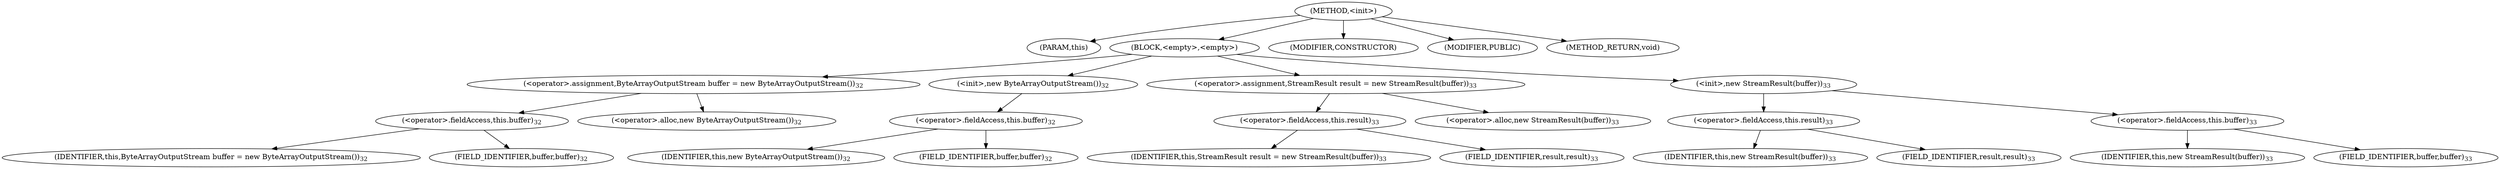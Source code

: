 digraph "&lt;init&gt;" {  
"45" [label = <(METHOD,&lt;init&gt;)> ]
"46" [label = <(PARAM,this)> ]
"47" [label = <(BLOCK,&lt;empty&gt;,&lt;empty&gt;)> ]
"48" [label = <(&lt;operator&gt;.assignment,ByteArrayOutputStream buffer = new ByteArrayOutputStream())<SUB>32</SUB>> ]
"49" [label = <(&lt;operator&gt;.fieldAccess,this.buffer)<SUB>32</SUB>> ]
"50" [label = <(IDENTIFIER,this,ByteArrayOutputStream buffer = new ByteArrayOutputStream())<SUB>32</SUB>> ]
"51" [label = <(FIELD_IDENTIFIER,buffer,buffer)<SUB>32</SUB>> ]
"52" [label = <(&lt;operator&gt;.alloc,new ByteArrayOutputStream())<SUB>32</SUB>> ]
"53" [label = <(&lt;init&gt;,new ByteArrayOutputStream())<SUB>32</SUB>> ]
"54" [label = <(&lt;operator&gt;.fieldAccess,this.buffer)<SUB>32</SUB>> ]
"55" [label = <(IDENTIFIER,this,new ByteArrayOutputStream())<SUB>32</SUB>> ]
"56" [label = <(FIELD_IDENTIFIER,buffer,buffer)<SUB>32</SUB>> ]
"57" [label = <(&lt;operator&gt;.assignment,StreamResult result = new StreamResult(buffer))<SUB>33</SUB>> ]
"58" [label = <(&lt;operator&gt;.fieldAccess,this.result)<SUB>33</SUB>> ]
"59" [label = <(IDENTIFIER,this,StreamResult result = new StreamResult(buffer))<SUB>33</SUB>> ]
"60" [label = <(FIELD_IDENTIFIER,result,result)<SUB>33</SUB>> ]
"61" [label = <(&lt;operator&gt;.alloc,new StreamResult(buffer))<SUB>33</SUB>> ]
"62" [label = <(&lt;init&gt;,new StreamResult(buffer))<SUB>33</SUB>> ]
"63" [label = <(&lt;operator&gt;.fieldAccess,this.result)<SUB>33</SUB>> ]
"64" [label = <(IDENTIFIER,this,new StreamResult(buffer))<SUB>33</SUB>> ]
"65" [label = <(FIELD_IDENTIFIER,result,result)<SUB>33</SUB>> ]
"66" [label = <(&lt;operator&gt;.fieldAccess,this.buffer)<SUB>33</SUB>> ]
"67" [label = <(IDENTIFIER,this,new StreamResult(buffer))<SUB>33</SUB>> ]
"68" [label = <(FIELD_IDENTIFIER,buffer,buffer)<SUB>33</SUB>> ]
"69" [label = <(MODIFIER,CONSTRUCTOR)> ]
"70" [label = <(MODIFIER,PUBLIC)> ]
"71" [label = <(METHOD_RETURN,void)> ]
  "45" -> "46" 
  "45" -> "47" 
  "45" -> "69" 
  "45" -> "70" 
  "45" -> "71" 
  "47" -> "48" 
  "47" -> "53" 
  "47" -> "57" 
  "47" -> "62" 
  "48" -> "49" 
  "48" -> "52" 
  "49" -> "50" 
  "49" -> "51" 
  "53" -> "54" 
  "54" -> "55" 
  "54" -> "56" 
  "57" -> "58" 
  "57" -> "61" 
  "58" -> "59" 
  "58" -> "60" 
  "62" -> "63" 
  "62" -> "66" 
  "63" -> "64" 
  "63" -> "65" 
  "66" -> "67" 
  "66" -> "68" 
}
